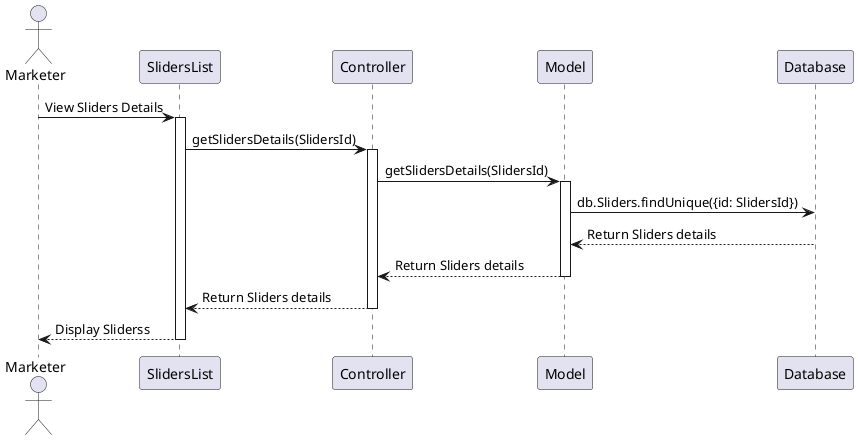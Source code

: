 @startuml
actor Marketer
participant "SlidersList" as SlidersListPage
participant "Controller" as Controller
participant "Model" as Model
participant "Database" as Database



Marketer -> SlidersListPage: View Sliders Details
activate SlidersListPage
SlidersListPage -> Controller: getSlidersDetails(SlidersId)
activate Controller
Controller -> Model: getSlidersDetails(SlidersId)
activate Model
Model -> Database: db.Sliders.findUnique({id: SlidersId})
Database --> Model: Return Sliders details
Model --> Controller: Return Sliders details
deactivate Model
Controller --> SlidersListPage: Return Sliders details
deactivate Controller
SlidersListPage --> Marketer: Display Sliderss
deactivate SlidersListPage
@enduml

